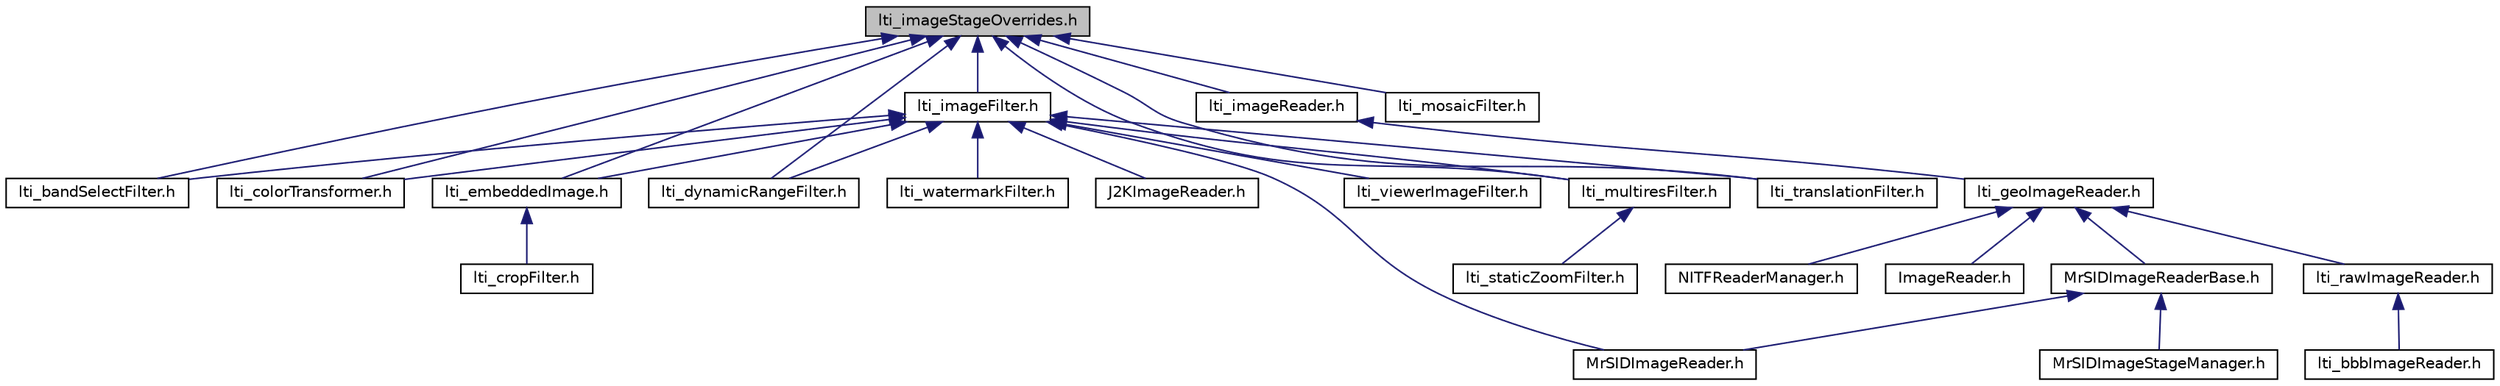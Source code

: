 digraph "lti_imageStageOverrides.h"
{
  bgcolor="transparent";
  edge [fontname="Helvetica",fontsize="10",labelfontname="Helvetica",labelfontsize="10"];
  node [fontname="Helvetica",fontsize="10",shape=record];
  Node1 [label="lti_imageStageOverrides.h",height=0.2,width=0.4,color="black", fillcolor="grey75", style="filled" fontcolor="black"];
  Node1 -> Node2 [dir="back",color="midnightblue",fontsize="10",style="solid",fontname="Helvetica"];
  Node2 [label="lti_imageFilter.h",height=0.2,width=0.4,color="black",URL="$a00179.html"];
  Node2 -> Node3 [dir="back",color="midnightblue",fontsize="10",style="solid",fontname="Helvetica"];
  Node3 [label="J2KImageReader.h",height=0.2,width=0.4,color="black",URL="$a00137.html"];
  Node2 -> Node4 [dir="back",color="midnightblue",fontsize="10",style="solid",fontname="Helvetica"];
  Node4 [label="lti_bandSelectFilter.h",height=0.2,width=0.4,color="black",URL="$a00163.html"];
  Node2 -> Node5 [dir="back",color="midnightblue",fontsize="10",style="solid",fontname="Helvetica"];
  Node5 [label="lti_colorTransformer.h",height=0.2,width=0.4,color="black",URL="$a00166.html"];
  Node2 -> Node6 [dir="back",color="midnightblue",fontsize="10",style="solid",fontname="Helvetica"];
  Node6 [label="lti_embeddedImage.h",height=0.2,width=0.4,color="black",URL="$a00171.html"];
  Node6 -> Node7 [dir="back",color="midnightblue",fontsize="10",style="solid",fontname="Helvetica"];
  Node7 [label="lti_cropFilter.h",height=0.2,width=0.4,color="black",URL="$a00168.html"];
  Node2 -> Node8 [dir="back",color="midnightblue",fontsize="10",style="solid",fontname="Helvetica"];
  Node8 [label="lti_dynamicRangeFilter.h",height=0.2,width=0.4,color="black",URL="$a00170.html"];
  Node2 -> Node9 [dir="back",color="midnightblue",fontsize="10",style="solid",fontname="Helvetica"];
  Node9 [label="lti_multiresFilter.h",height=0.2,width=0.4,color="black",URL="$a00196.html"];
  Node9 -> Node10 [dir="back",color="midnightblue",fontsize="10",style="solid",fontname="Helvetica"];
  Node10 [label="lti_staticZoomFilter.h",height=0.2,width=0.4,color="black",URL="$a00207.html"];
  Node2 -> Node11 [dir="back",color="midnightblue",fontsize="10",style="solid",fontname="Helvetica"];
  Node11 [label="lti_translationFilter.h",height=0.2,width=0.4,color="black",URL="$a00208.html"];
  Node2 -> Node12 [dir="back",color="midnightblue",fontsize="10",style="solid",fontname="Helvetica"];
  Node12 [label="lti_viewerImageFilter.h",height=0.2,width=0.4,color="black",URL="$a00212.html"];
  Node2 -> Node13 [dir="back",color="midnightblue",fontsize="10",style="solid",fontname="Helvetica"];
  Node13 [label="lti_watermarkFilter.h",height=0.2,width=0.4,color="black",URL="$a00213.html"];
  Node2 -> Node14 [dir="back",color="midnightblue",fontsize="10",style="solid",fontname="Helvetica"];
  Node14 [label="MrSIDImageReader.h",height=0.2,width=0.4,color="black",URL="$a00219.html"];
  Node1 -> Node4 [dir="back",color="midnightblue",fontsize="10",style="solid",fontname="Helvetica"];
  Node1 -> Node15 [dir="back",color="midnightblue",fontsize="10",style="solid",fontname="Helvetica"];
  Node15 [label="lti_imageReader.h",height=0.2,width=0.4,color="black",URL="$a00180.html"];
  Node15 -> Node16 [dir="back",color="midnightblue",fontsize="10",style="solid",fontname="Helvetica"];
  Node16 [label="lti_geoImageReader.h",height=0.2,width=0.4,color="black",URL="$a00175.html"];
  Node16 -> Node17 [dir="back",color="midnightblue",fontsize="10",style="solid",fontname="Helvetica"];
  Node17 [label="lti_rawImageReader.h",height=0.2,width=0.4,color="black",URL="$a00201.html"];
  Node17 -> Node18 [dir="back",color="midnightblue",fontsize="10",style="solid",fontname="Helvetica"];
  Node18 [label="lti_bbbImageReader.h",height=0.2,width=0.4,color="black",URL="$a00164.html"];
  Node16 -> Node19 [dir="back",color="midnightblue",fontsize="10",style="solid",fontname="Helvetica"];
  Node19 [label="MrSIDImageReaderBase.h",height=0.2,width=0.4,color="black",URL="$a00220.html"];
  Node19 -> Node14 [dir="back",color="midnightblue",fontsize="10",style="solid",fontname="Helvetica"];
  Node19 -> Node20 [dir="back",color="midnightblue",fontsize="10",style="solid",fontname="Helvetica"];
  Node20 [label="MrSIDImageStageManager.h",height=0.2,width=0.4,color="black",URL="$a00221.html"];
  Node16 -> Node21 [dir="back",color="midnightblue",fontsize="10",style="solid",fontname="Helvetica"];
  Node21 [label="NITFReaderManager.h",height=0.2,width=0.4,color="black",URL="$a00224.html"];
  Node16 -> Node22 [dir="back",color="midnightblue",fontsize="10",style="solid",fontname="Helvetica"];
  Node22 [label="ImageReader.h",height=0.2,width=0.4,color="black",URL="$a00133.html"];
  Node1 -> Node5 [dir="back",color="midnightblue",fontsize="10",style="solid",fontname="Helvetica"];
  Node1 -> Node6 [dir="back",color="midnightblue",fontsize="10",style="solid",fontname="Helvetica"];
  Node1 -> Node8 [dir="back",color="midnightblue",fontsize="10",style="solid",fontname="Helvetica"];
  Node1 -> Node23 [dir="back",color="midnightblue",fontsize="10",style="solid",fontname="Helvetica"];
  Node23 [label="lti_mosaicFilter.h",height=0.2,width=0.4,color="black",URL="$a00194.html"];
  Node1 -> Node9 [dir="back",color="midnightblue",fontsize="10",style="solid",fontname="Helvetica"];
  Node1 -> Node11 [dir="back",color="midnightblue",fontsize="10",style="solid",fontname="Helvetica"];
}
